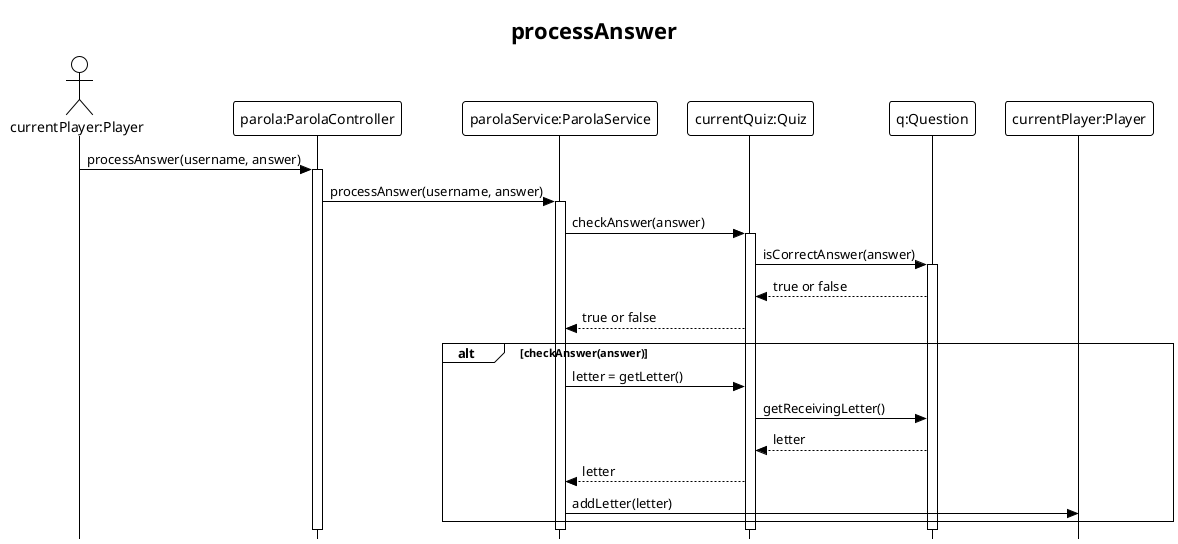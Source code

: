 @startuml
!theme plain
skinparam style strictuml

title processAnswer

actor "currentPlayer:Player" as player

player -> "parola:ParolaController" ++ : processAnswer(username, answer)

"parola:ParolaController" -> "parolaService:ParolaService" ++: processAnswer(username, answer)
"parolaService:ParolaService" -> "currentQuiz:Quiz" ++: checkAnswer(answer)
"currentQuiz:Quiz" -> "q:Question" ++ : isCorrectAnswer(answer)
"q:Question" --> "currentQuiz:Quiz" : true or false
"currentQuiz:Quiz" --> "parolaService:ParolaService" : true or false
alt checkAnswer(answer)
"parolaService:ParolaService" -> "currentQuiz:Quiz" : letter = getLetter()
"currentQuiz:Quiz" -> "q:Question" : getReceivingLetter()
"q:Question" --> "currentQuiz:Quiz" : letter
"currentQuiz:Quiz"  --> "parolaService:ParolaService" : letter
"parolaService:ParolaService" -> "currentPlayer:Player" : addLetter(letter)
end


@enduml